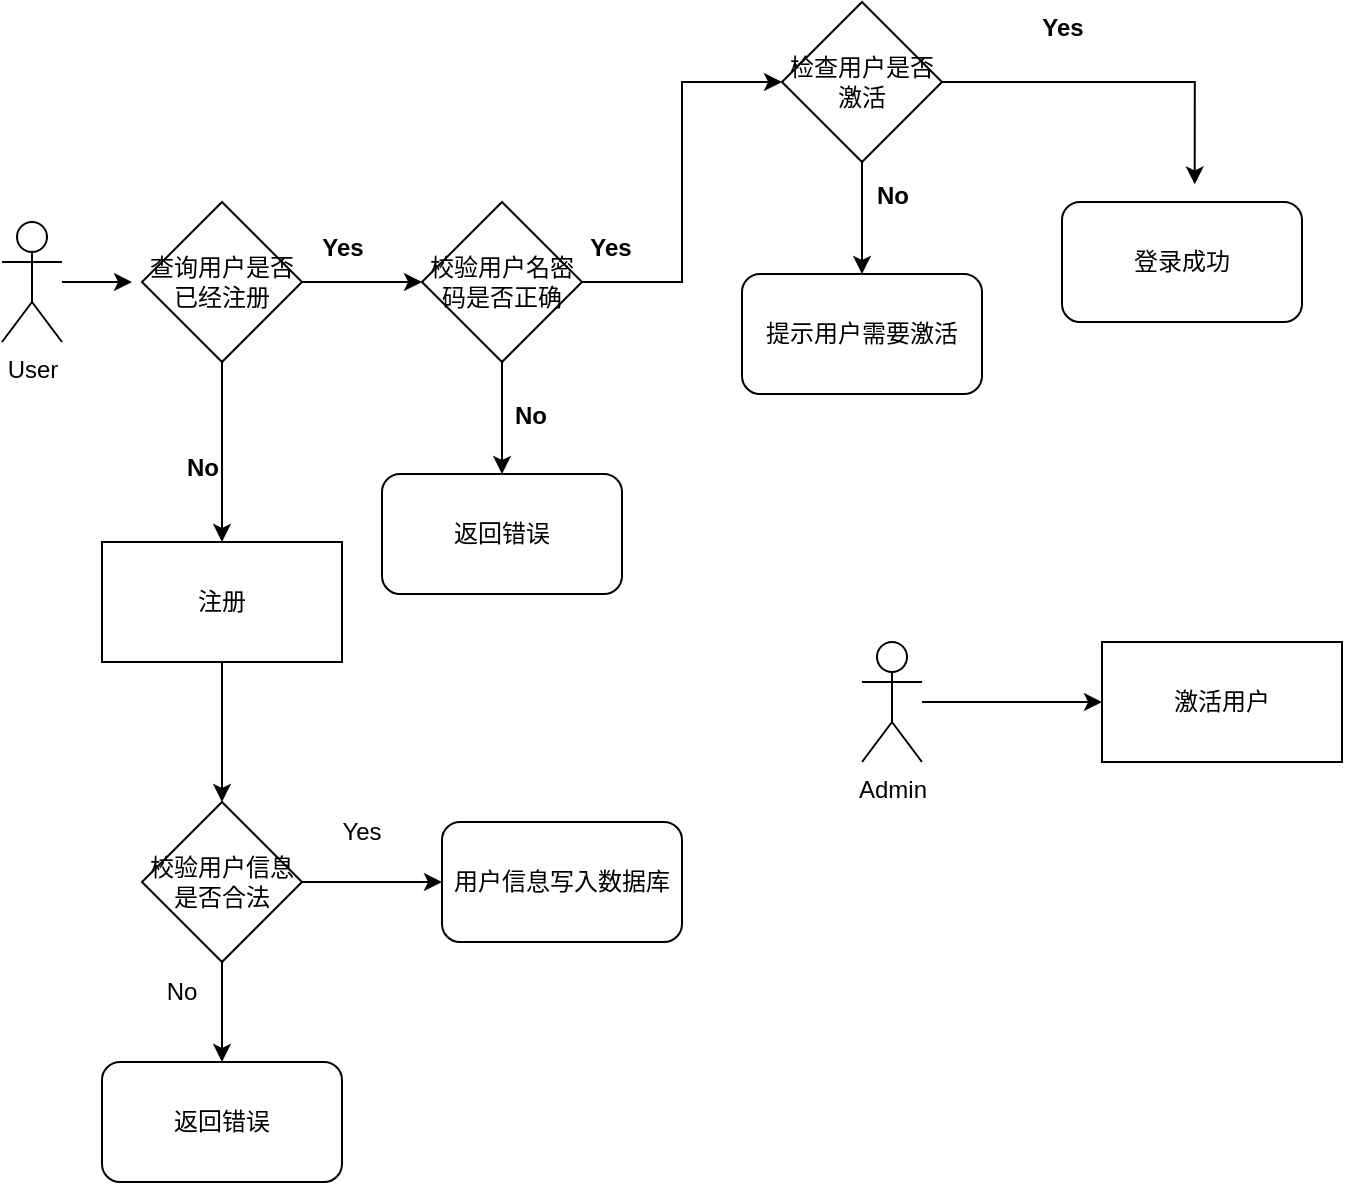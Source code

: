 <mxfile version="21.7.2" type="github">
  <diagram name="第 1 页" id="zHly4U6BZwJsEG-fBqaB">
    <mxGraphModel dx="1050" dy="638" grid="1" gridSize="10" guides="1" tooltips="1" connect="1" arrows="1" fold="1" page="1" pageScale="1" pageWidth="827" pageHeight="1169" math="0" shadow="0">
      <root>
        <mxCell id="0" />
        <mxCell id="1" parent="0" />
        <mxCell id="eyvtAYd_Q4TkW4jAgaAt-3" value="" style="edgeStyle=orthogonalEdgeStyle;rounded=0;orthogonalLoop=1;jettySize=auto;html=1;" parent="1" source="eyvtAYd_Q4TkW4jAgaAt-1" edge="1">
          <mxGeometry relative="1" as="geometry">
            <mxPoint x="175" y="270" as="targetPoint" />
          </mxGeometry>
        </mxCell>
        <mxCell id="eyvtAYd_Q4TkW4jAgaAt-1" value="User" style="shape=umlActor;verticalLabelPosition=bottom;verticalAlign=top;html=1;outlineConnect=0;" parent="1" vertex="1">
          <mxGeometry x="110" y="240" width="30" height="60" as="geometry" />
        </mxCell>
        <mxCell id="eyvtAYd_Q4TkW4jAgaAt-6" value="" style="edgeStyle=orthogonalEdgeStyle;rounded=0;orthogonalLoop=1;jettySize=auto;html=1;" parent="1" source="eyvtAYd_Q4TkW4jAgaAt-4" edge="1">
          <mxGeometry relative="1" as="geometry">
            <mxPoint x="320" y="270" as="targetPoint" />
          </mxGeometry>
        </mxCell>
        <mxCell id="eyvtAYd_Q4TkW4jAgaAt-8" value="" style="edgeStyle=orthogonalEdgeStyle;rounded=0;orthogonalLoop=1;jettySize=auto;html=1;" parent="1" source="eyvtAYd_Q4TkW4jAgaAt-4" target="eyvtAYd_Q4TkW4jAgaAt-7" edge="1">
          <mxGeometry relative="1" as="geometry" />
        </mxCell>
        <mxCell id="eyvtAYd_Q4TkW4jAgaAt-4" value="查询用户是否已经注册" style="rhombus;whiteSpace=wrap;html=1;" parent="1" vertex="1">
          <mxGeometry x="180" y="230" width="80" height="80" as="geometry" />
        </mxCell>
        <mxCell id="eyvtAYd_Q4TkW4jAgaAt-15" style="edgeStyle=orthogonalEdgeStyle;rounded=0;orthogonalLoop=1;jettySize=auto;html=1;entryX=0.5;entryY=0;entryDx=0;entryDy=0;entryPerimeter=0;" parent="1" source="eyvtAYd_Q4TkW4jAgaAt-7" edge="1">
          <mxGeometry relative="1" as="geometry">
            <mxPoint x="220" y="530" as="targetPoint" />
          </mxGeometry>
        </mxCell>
        <mxCell id="eyvtAYd_Q4TkW4jAgaAt-7" value="注册" style="whiteSpace=wrap;html=1;" parent="1" vertex="1">
          <mxGeometry x="160" y="400" width="120" height="60" as="geometry" />
        </mxCell>
        <mxCell id="eyvtAYd_Q4TkW4jAgaAt-9" value="Yes" style="text;align=center;fontStyle=1;verticalAlign=middle;spacingLeft=3;spacingRight=3;strokeColor=none;rotatable=0;points=[[0,0.5],[1,0.5]];portConstraint=eastwest;html=1;" parent="1" vertex="1">
          <mxGeometry x="240" y="240" width="80" height="26" as="geometry" />
        </mxCell>
        <mxCell id="eyvtAYd_Q4TkW4jAgaAt-12" value="No" style="text;align=center;fontStyle=1;verticalAlign=middle;spacingLeft=3;spacingRight=3;strokeColor=none;rotatable=0;points=[[0,0.5],[1,0.5]];portConstraint=eastwest;html=1;" parent="1" vertex="1">
          <mxGeometry x="334" y="324" width="80" height="26" as="geometry" />
        </mxCell>
        <mxCell id="eyvtAYd_Q4TkW4jAgaAt-19" style="edgeStyle=orthogonalEdgeStyle;rounded=0;orthogonalLoop=1;jettySize=auto;html=1;entryX=0.5;entryY=0;entryDx=0;entryDy=0;" parent="1" source="eyvtAYd_Q4TkW4jAgaAt-17" target="eyvtAYd_Q4TkW4jAgaAt-18" edge="1">
          <mxGeometry relative="1" as="geometry" />
        </mxCell>
        <mxCell id="eyvtAYd_Q4TkW4jAgaAt-22" style="edgeStyle=orthogonalEdgeStyle;rounded=0;orthogonalLoop=1;jettySize=auto;html=1;entryX=0;entryY=0.5;entryDx=0;entryDy=0;" parent="1" source="eyvtAYd_Q4TkW4jAgaAt-17" edge="1">
          <mxGeometry relative="1" as="geometry">
            <mxPoint x="330" y="570" as="targetPoint" />
          </mxGeometry>
        </mxCell>
        <mxCell id="eyvtAYd_Q4TkW4jAgaAt-17" value="校验用户信息是否合法" style="rhombus;whiteSpace=wrap;html=1;" parent="1" vertex="1">
          <mxGeometry x="180" y="530" width="80" height="80" as="geometry" />
        </mxCell>
        <mxCell id="eyvtAYd_Q4TkW4jAgaAt-18" value="返回错误" style="rounded=1;whiteSpace=wrap;html=1;" parent="1" vertex="1">
          <mxGeometry x="160" y="660" width="120" height="60" as="geometry" />
        </mxCell>
        <mxCell id="eyvtAYd_Q4TkW4jAgaAt-20" value="No" style="text;html=1;strokeColor=none;fillColor=none;align=center;verticalAlign=middle;whiteSpace=wrap;rounded=0;" parent="1" vertex="1">
          <mxGeometry x="170" y="610" width="60" height="30" as="geometry" />
        </mxCell>
        <mxCell id="eyvtAYd_Q4TkW4jAgaAt-23" value="Yes" style="text;html=1;strokeColor=none;fillColor=none;align=center;verticalAlign=middle;whiteSpace=wrap;rounded=0;" parent="1" vertex="1">
          <mxGeometry x="260" y="530" width="60" height="30" as="geometry" />
        </mxCell>
        <mxCell id="eyvtAYd_Q4TkW4jAgaAt-24" value="用户信息写入数据库" style="rounded=1;whiteSpace=wrap;html=1;" parent="1" vertex="1">
          <mxGeometry x="330" y="540" width="120" height="60" as="geometry" />
        </mxCell>
        <mxCell id="eyvtAYd_Q4TkW4jAgaAt-28" style="edgeStyle=orthogonalEdgeStyle;rounded=0;orthogonalLoop=1;jettySize=auto;html=1;exitX=1;exitY=0.5;exitDx=0;exitDy=0;entryX=0;entryY=0.5;entryDx=0;entryDy=0;" parent="1" source="eyvtAYd_Q4TkW4jAgaAt-26" target="pgTjr1iyXVD2rZnAKQa6-1" edge="1">
          <mxGeometry relative="1" as="geometry" />
        </mxCell>
        <mxCell id="eyvtAYd_Q4TkW4jAgaAt-31" style="edgeStyle=orthogonalEdgeStyle;rounded=0;orthogonalLoop=1;jettySize=auto;html=1;exitX=0.5;exitY=1;exitDx=0;exitDy=0;entryX=0.5;entryY=0;entryDx=0;entryDy=0;" parent="1" source="eyvtAYd_Q4TkW4jAgaAt-26" target="eyvtAYd_Q4TkW4jAgaAt-30" edge="1">
          <mxGeometry relative="1" as="geometry" />
        </mxCell>
        <mxCell id="eyvtAYd_Q4TkW4jAgaAt-26" value="校验用户名密码是否正确" style="rhombus;whiteSpace=wrap;html=1;" parent="1" vertex="1">
          <mxGeometry x="320" y="230" width="80" height="80" as="geometry" />
        </mxCell>
        <mxCell id="eyvtAYd_Q4TkW4jAgaAt-27" value="登录成功" style="rounded=1;whiteSpace=wrap;html=1;" parent="1" vertex="1">
          <mxGeometry x="640" y="230" width="120" height="60" as="geometry" />
        </mxCell>
        <mxCell id="eyvtAYd_Q4TkW4jAgaAt-29" value="Yes" style="text;align=center;fontStyle=1;verticalAlign=middle;spacingLeft=3;spacingRight=3;strokeColor=none;rotatable=0;points=[[0,0.5],[1,0.5]];portConstraint=eastwest;html=1;" parent="1" vertex="1">
          <mxGeometry x="374" y="240" width="80" height="26" as="geometry" />
        </mxCell>
        <mxCell id="eyvtAYd_Q4TkW4jAgaAt-30" value="返回错误" style="rounded=1;whiteSpace=wrap;html=1;" parent="1" vertex="1">
          <mxGeometry x="300" y="366" width="120" height="60" as="geometry" />
        </mxCell>
        <mxCell id="eyvtAYd_Q4TkW4jAgaAt-32" value="No" style="text;align=center;fontStyle=1;verticalAlign=middle;spacingLeft=3;spacingRight=3;strokeColor=none;rotatable=0;points=[[0,0.5],[1,0.5]];portConstraint=eastwest;html=1;" parent="1" vertex="1">
          <mxGeometry x="170" y="350" width="80" height="26" as="geometry" />
        </mxCell>
        <mxCell id="pgTjr1iyXVD2rZnAKQa6-2" style="edgeStyle=orthogonalEdgeStyle;rounded=0;orthogonalLoop=1;jettySize=auto;html=1;exitX=1;exitY=0.5;exitDx=0;exitDy=0;entryX=0.553;entryY=-0.147;entryDx=0;entryDy=0;entryPerimeter=0;" edge="1" parent="1" source="pgTjr1iyXVD2rZnAKQa6-1" target="eyvtAYd_Q4TkW4jAgaAt-27">
          <mxGeometry relative="1" as="geometry" />
        </mxCell>
        <mxCell id="pgTjr1iyXVD2rZnAKQa6-9" style="edgeStyle=orthogonalEdgeStyle;rounded=0;orthogonalLoop=1;jettySize=auto;html=1;exitX=0.5;exitY=1;exitDx=0;exitDy=0;entryX=0.5;entryY=0;entryDx=0;entryDy=0;" edge="1" parent="1" source="pgTjr1iyXVD2rZnAKQa6-1" target="pgTjr1iyXVD2rZnAKQa6-8">
          <mxGeometry relative="1" as="geometry" />
        </mxCell>
        <mxCell id="pgTjr1iyXVD2rZnAKQa6-1" value="检查用户是否激活" style="rhombus;whiteSpace=wrap;html=1;" vertex="1" parent="1">
          <mxGeometry x="500" y="130" width="80" height="80" as="geometry" />
        </mxCell>
        <mxCell id="pgTjr1iyXVD2rZnAKQa6-6" style="edgeStyle=orthogonalEdgeStyle;rounded=0;orthogonalLoop=1;jettySize=auto;html=1;" edge="1" parent="1" source="pgTjr1iyXVD2rZnAKQa6-3" target="pgTjr1iyXVD2rZnAKQa6-5">
          <mxGeometry relative="1" as="geometry" />
        </mxCell>
        <mxCell id="pgTjr1iyXVD2rZnAKQa6-3" value="Admin" style="shape=umlActor;verticalLabelPosition=bottom;verticalAlign=top;html=1;outlineConnect=0;" vertex="1" parent="1">
          <mxGeometry x="540" y="450" width="30" height="60" as="geometry" />
        </mxCell>
        <mxCell id="pgTjr1iyXVD2rZnAKQa6-5" value="激活用户" style="rounded=0;whiteSpace=wrap;html=1;" vertex="1" parent="1">
          <mxGeometry x="660" y="450" width="120" height="60" as="geometry" />
        </mxCell>
        <mxCell id="pgTjr1iyXVD2rZnAKQa6-7" value="Yes" style="text;align=center;fontStyle=1;verticalAlign=middle;spacingLeft=3;spacingRight=3;strokeColor=none;rotatable=0;points=[[0,0.5],[1,0.5]];portConstraint=eastwest;html=1;" vertex="1" parent="1">
          <mxGeometry x="600" y="130" width="80" height="26" as="geometry" />
        </mxCell>
        <mxCell id="pgTjr1iyXVD2rZnAKQa6-8" value="提示用户需要激活" style="rounded=1;whiteSpace=wrap;html=1;" vertex="1" parent="1">
          <mxGeometry x="480" y="266" width="120" height="60" as="geometry" />
        </mxCell>
        <mxCell id="pgTjr1iyXVD2rZnAKQa6-10" value="No" style="text;align=center;fontStyle=1;verticalAlign=middle;spacingLeft=3;spacingRight=3;strokeColor=none;rotatable=0;points=[[0,0.5],[1,0.5]];portConstraint=eastwest;html=1;" vertex="1" parent="1">
          <mxGeometry x="515" y="214" width="80" height="26" as="geometry" />
        </mxCell>
      </root>
    </mxGraphModel>
  </diagram>
</mxfile>
